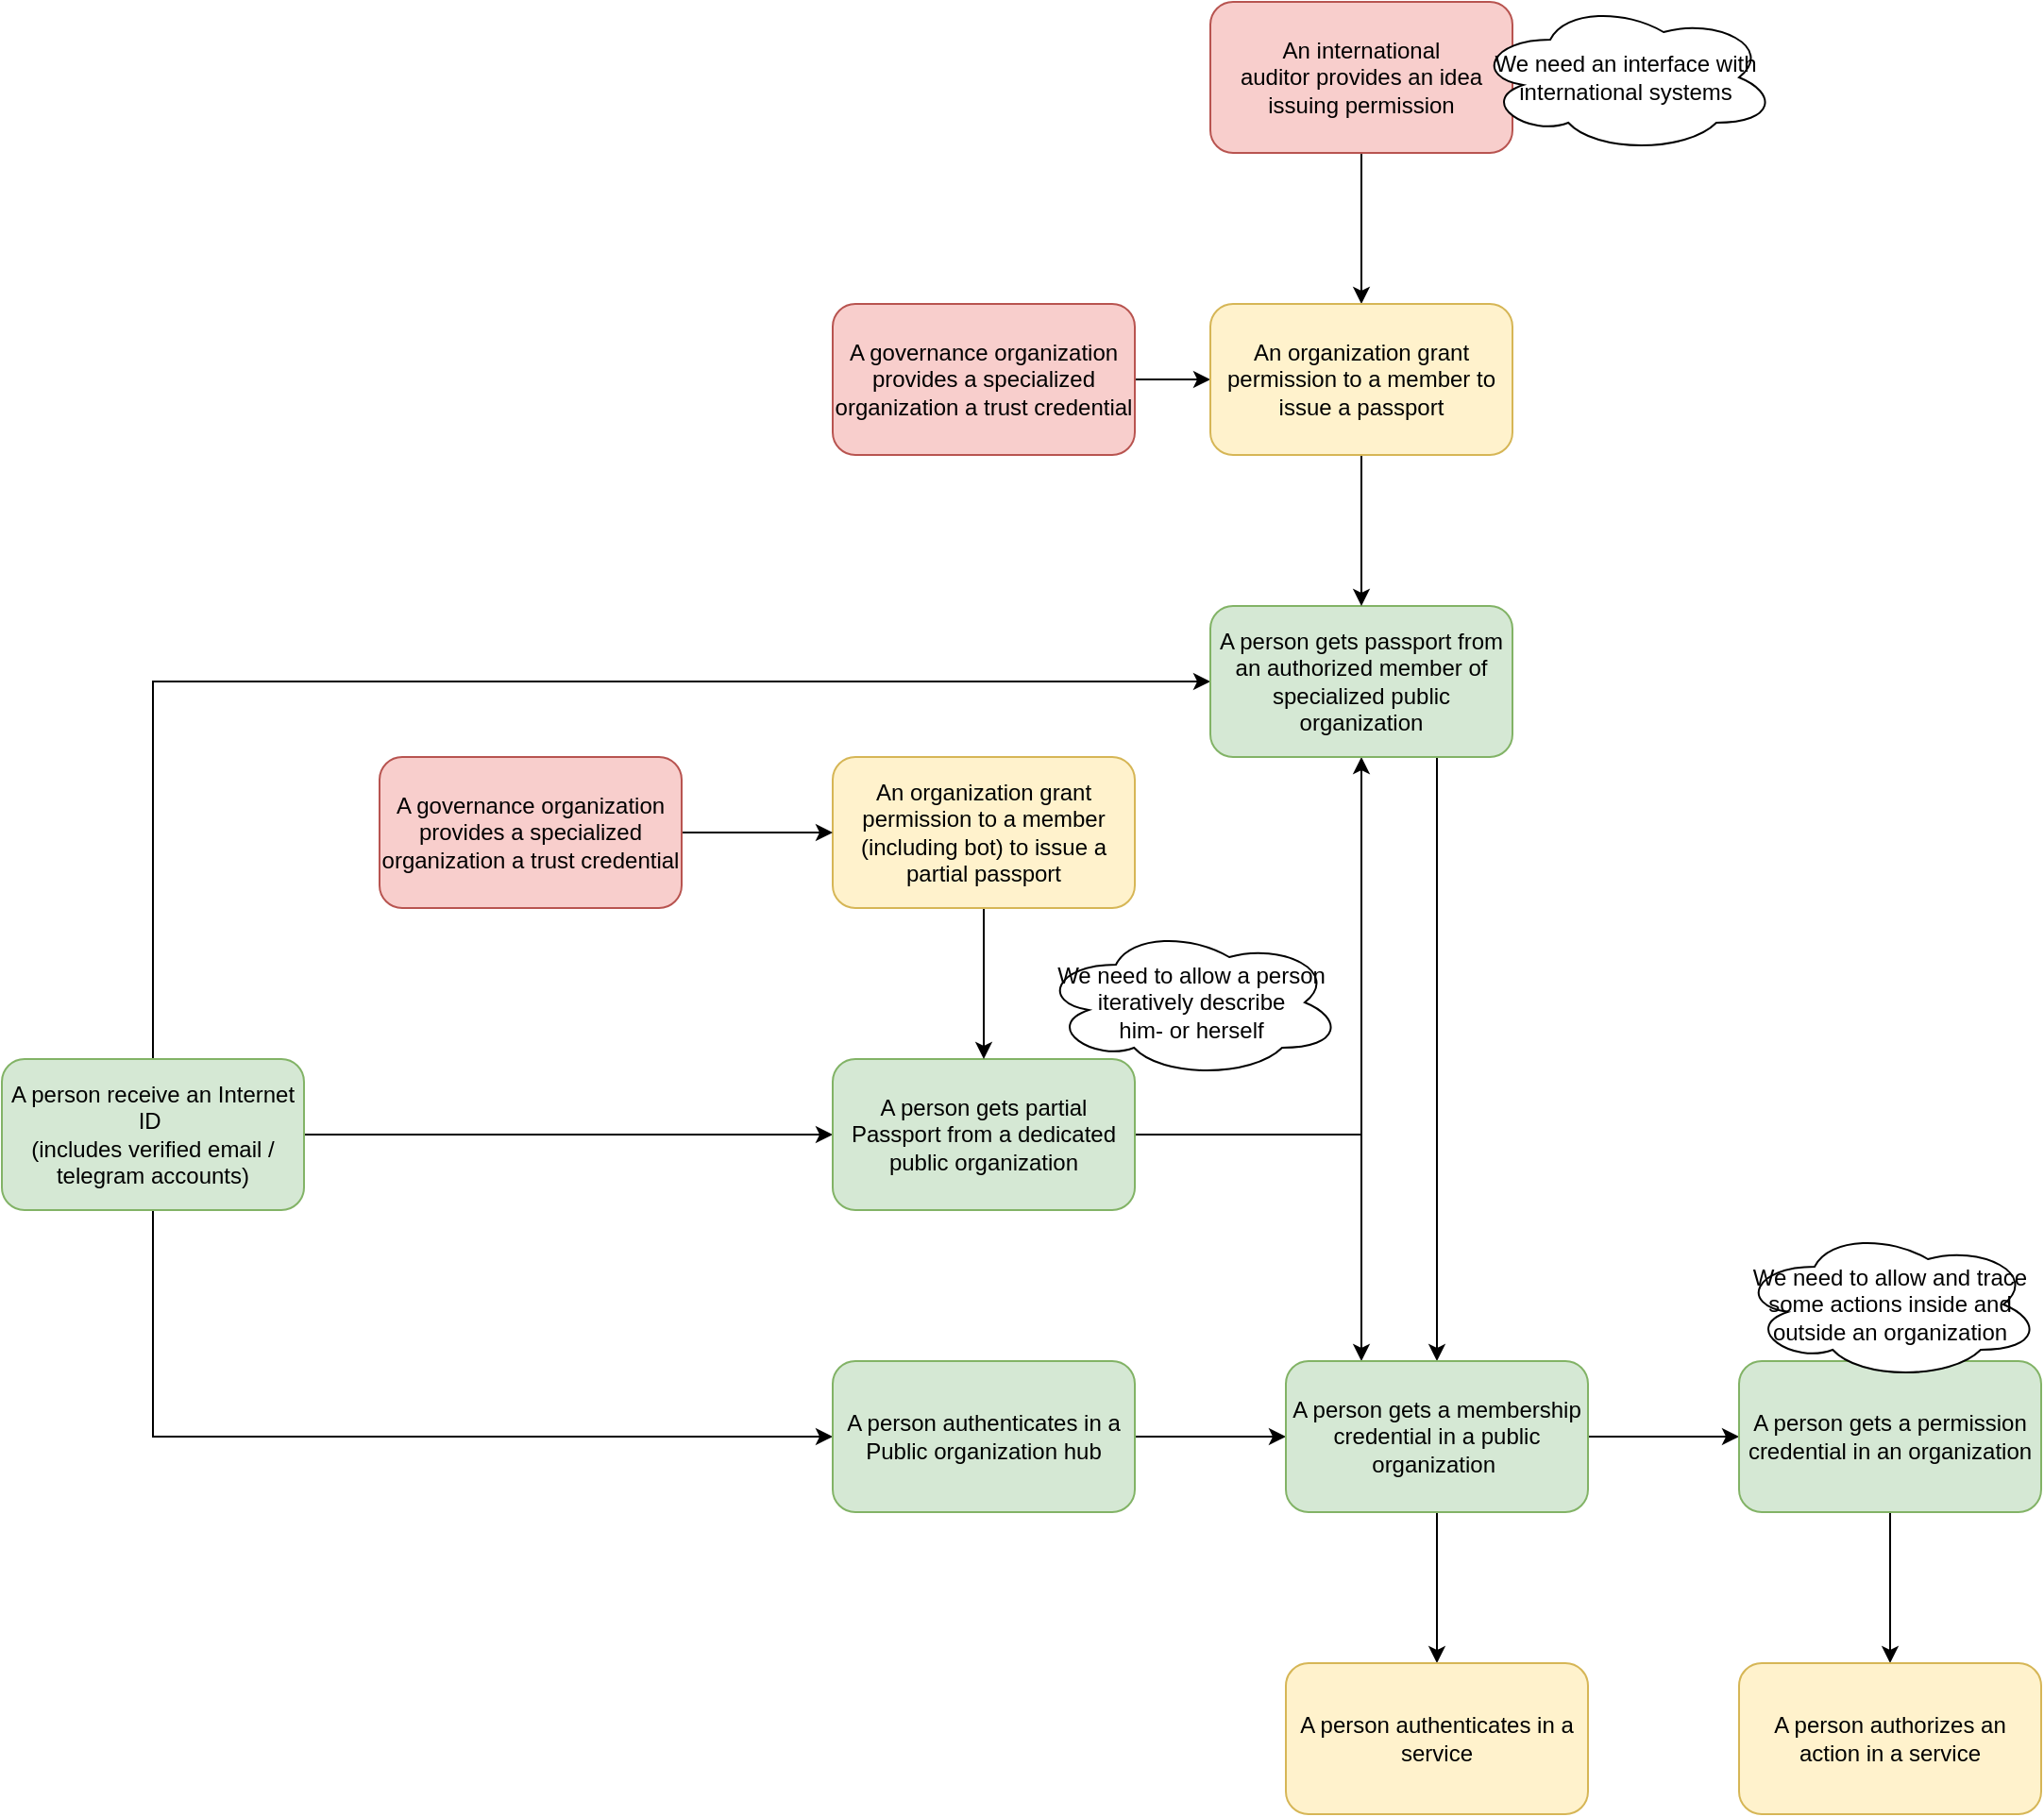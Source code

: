 <mxfile version="15.2.7" type="device" pages="2"><diagram id="hcj8UAIdzPMPjdPm58TI" name="Cases"><mxGraphModel dx="932" dy="596" grid="1" gridSize="10" guides="1" tooltips="1" connect="1" arrows="1" fold="1" page="1" pageScale="1" pageWidth="1169" pageHeight="827" math="0" shadow="0"><root><mxCell id="FZvNkU3VTcBXELt1aOmp-0"/><mxCell id="FZvNkU3VTcBXELt1aOmp-1" parent="FZvNkU3VTcBXELt1aOmp-0"/><mxCell id="GAVTBTwPtG5BF1o9GagY-0" style="edgeStyle=orthogonalEdgeStyle;rounded=0;orthogonalLoop=1;jettySize=auto;html=1;exitX=0.5;exitY=1;exitDx=0;exitDy=0;entryX=0;entryY=0.5;entryDx=0;entryDy=0;" parent="FZvNkU3VTcBXELt1aOmp-1" source="O5qY5neEPpt461qwCbtJ-0" target="O5qY5neEPpt461qwCbtJ-1" edge="1"><mxGeometry relative="1" as="geometry"/></mxCell><mxCell id="lNewoymI2Ko3i6jrMWC_-1" style="edgeStyle=orthogonalEdgeStyle;rounded=0;orthogonalLoop=1;jettySize=auto;html=1;exitX=1;exitY=0.5;exitDx=0;exitDy=0;" parent="FZvNkU3VTcBXELt1aOmp-1" source="O5qY5neEPpt461qwCbtJ-0" target="GAVTBTwPtG5BF1o9GagY-1" edge="1"><mxGeometry relative="1" as="geometry"/></mxCell><mxCell id="lNewoymI2Ko3i6jrMWC_-2" style="edgeStyle=orthogonalEdgeStyle;rounded=0;orthogonalLoop=1;jettySize=auto;html=1;exitX=0.5;exitY=0;exitDx=0;exitDy=0;entryX=0;entryY=0.5;entryDx=0;entryDy=0;" parent="FZvNkU3VTcBXELt1aOmp-1" source="O5qY5neEPpt461qwCbtJ-0" target="lNewoymI2Ko3i6jrMWC_-0" edge="1"><mxGeometry relative="1" as="geometry"/></mxCell><mxCell id="O5qY5neEPpt461qwCbtJ-0" value="A person receive an Internet ID&amp;nbsp;&lt;br&gt;(includes verified email / telegram accounts)" style="rounded=1;whiteSpace=wrap;html=1;fillColor=#d5e8d4;strokeColor=#82b366;" parent="FZvNkU3VTcBXELt1aOmp-1" vertex="1"><mxGeometry x="40" y="600" width="160" height="80" as="geometry"/></mxCell><mxCell id="lNewoymI2Ko3i6jrMWC_-18" style="edgeStyle=orthogonalEdgeStyle;rounded=0;orthogonalLoop=1;jettySize=auto;html=1;exitX=1;exitY=0.5;exitDx=0;exitDy=0;" parent="FZvNkU3VTcBXELt1aOmp-1" source="O5qY5neEPpt461qwCbtJ-1" target="lNewoymI2Ko3i6jrMWC_-15" edge="1"><mxGeometry relative="1" as="geometry"/></mxCell><mxCell id="O5qY5neEPpt461qwCbtJ-1" value="A person authenticates in a Public organization hub" style="rounded=1;whiteSpace=wrap;html=1;fillColor=#d5e8d4;strokeColor=#82b366;" parent="FZvNkU3VTcBXELt1aOmp-1" vertex="1"><mxGeometry x="480" y="760" width="160" height="80" as="geometry"/></mxCell><mxCell id="lNewoymI2Ko3i6jrMWC_-14" style="edgeStyle=orthogonalEdgeStyle;rounded=0;orthogonalLoop=1;jettySize=auto;html=1;exitX=1;exitY=0.5;exitDx=0;exitDy=0;" parent="FZvNkU3VTcBXELt1aOmp-1" source="GAVTBTwPtG5BF1o9GagY-1" target="lNewoymI2Ko3i6jrMWC_-0" edge="1"><mxGeometry relative="1" as="geometry"/></mxCell><mxCell id="lNewoymI2Ko3i6jrMWC_-16" style="edgeStyle=orthogonalEdgeStyle;rounded=0;orthogonalLoop=1;jettySize=auto;html=1;exitX=1;exitY=0.5;exitDx=0;exitDy=0;entryX=0.25;entryY=0;entryDx=0;entryDy=0;" parent="FZvNkU3VTcBXELt1aOmp-1" source="GAVTBTwPtG5BF1o9GagY-1" target="lNewoymI2Ko3i6jrMWC_-15" edge="1"><mxGeometry relative="1" as="geometry"/></mxCell><mxCell id="GAVTBTwPtG5BF1o9GagY-1" value="A person gets partial Passport from a dedicated public organization" style="rounded=1;whiteSpace=wrap;html=1;fillColor=#d5e8d4;strokeColor=#82b366;" parent="FZvNkU3VTcBXELt1aOmp-1" vertex="1"><mxGeometry x="480" y="600" width="160" height="80" as="geometry"/></mxCell><mxCell id="lNewoymI2Ko3i6jrMWC_-17" style="edgeStyle=orthogonalEdgeStyle;rounded=0;orthogonalLoop=1;jettySize=auto;html=1;exitX=0.75;exitY=1;exitDx=0;exitDy=0;" parent="FZvNkU3VTcBXELt1aOmp-1" source="lNewoymI2Ko3i6jrMWC_-0" target="lNewoymI2Ko3i6jrMWC_-15" edge="1"><mxGeometry relative="1" as="geometry"/></mxCell><mxCell id="lNewoymI2Ko3i6jrMWC_-0" value="A person gets passport from an authorized member of specialized public organization" style="rounded=1;whiteSpace=wrap;html=1;fillColor=#d5e8d4;strokeColor=#82b366;" parent="FZvNkU3VTcBXELt1aOmp-1" vertex="1"><mxGeometry x="680" y="360" width="160" height="80" as="geometry"/></mxCell><mxCell id="lNewoymI2Ko3i6jrMWC_-4" style="edgeStyle=orthogonalEdgeStyle;rounded=0;orthogonalLoop=1;jettySize=auto;html=1;exitX=1;exitY=0.5;exitDx=0;exitDy=0;entryX=0;entryY=0.5;entryDx=0;entryDy=0;" parent="FZvNkU3VTcBXELt1aOmp-1" source="lNewoymI2Ko3i6jrMWC_-3" target="lNewoymI2Ko3i6jrMWC_-7" edge="1"><mxGeometry relative="1" as="geometry"><mxPoint x="720" y="200" as="targetPoint"/></mxGeometry></mxCell><mxCell id="lNewoymI2Ko3i6jrMWC_-3" value="A governance organization provides a specialized organization a trust credential" style="rounded=1;whiteSpace=wrap;html=1;fillColor=#f8cecc;strokeColor=#b85450;" parent="FZvNkU3VTcBXELt1aOmp-1" vertex="1"><mxGeometry x="480" y="200" width="160" height="80" as="geometry"/></mxCell><mxCell id="lNewoymI2Ko3i6jrMWC_-9" style="edgeStyle=orthogonalEdgeStyle;rounded=0;orthogonalLoop=1;jettySize=auto;html=1;exitX=0.5;exitY=1;exitDx=0;exitDy=0;" parent="FZvNkU3VTcBXELt1aOmp-1" source="lNewoymI2Ko3i6jrMWC_-5" target="lNewoymI2Ko3i6jrMWC_-7" edge="1"><mxGeometry relative="1" as="geometry"/></mxCell><mxCell id="lNewoymI2Ko3i6jrMWC_-5" value="An international auditor&amp;nbsp;provides an idea issuing permission" style="rounded=1;whiteSpace=wrap;html=1;fillColor=#f8cecc;strokeColor=#b85450;" parent="FZvNkU3VTcBXELt1aOmp-1" vertex="1"><mxGeometry x="680" y="40" width="160" height="80" as="geometry"/></mxCell><mxCell id="lNewoymI2Ko3i6jrMWC_-8" style="edgeStyle=orthogonalEdgeStyle;rounded=0;orthogonalLoop=1;jettySize=auto;html=1;exitX=0.5;exitY=1;exitDx=0;exitDy=0;entryX=0.5;entryY=0;entryDx=0;entryDy=0;" parent="FZvNkU3VTcBXELt1aOmp-1" source="lNewoymI2Ko3i6jrMWC_-7" target="lNewoymI2Ko3i6jrMWC_-0" edge="1"><mxGeometry relative="1" as="geometry"/></mxCell><mxCell id="lNewoymI2Ko3i6jrMWC_-7" value="An organization grant permission to a member to issue a passport" style="rounded=1;whiteSpace=wrap;html=1;fillColor=#fff2cc;strokeColor=#d6b656;" parent="FZvNkU3VTcBXELt1aOmp-1" vertex="1"><mxGeometry x="680" y="200" width="160" height="80" as="geometry"/></mxCell><mxCell id="lNewoymI2Ko3i6jrMWC_-13" style="edgeStyle=orthogonalEdgeStyle;rounded=0;orthogonalLoop=1;jettySize=auto;html=1;exitX=0.5;exitY=1;exitDx=0;exitDy=0;entryX=0.5;entryY=0;entryDx=0;entryDy=0;" parent="FZvNkU3VTcBXELt1aOmp-1" source="lNewoymI2Ko3i6jrMWC_-10" target="GAVTBTwPtG5BF1o9GagY-1" edge="1"><mxGeometry relative="1" as="geometry"/></mxCell><mxCell id="lNewoymI2Ko3i6jrMWC_-10" value="An organization grant permission to a member (including bot) to issue a partial passport" style="rounded=1;whiteSpace=wrap;html=1;fillColor=#fff2cc;strokeColor=#d6b656;" parent="FZvNkU3VTcBXELt1aOmp-1" vertex="1"><mxGeometry x="480" y="440" width="160" height="80" as="geometry"/></mxCell><mxCell id="lNewoymI2Ko3i6jrMWC_-12" style="edgeStyle=orthogonalEdgeStyle;rounded=0;orthogonalLoop=1;jettySize=auto;html=1;exitX=1;exitY=0.5;exitDx=0;exitDy=0;" parent="FZvNkU3VTcBXELt1aOmp-1" source="lNewoymI2Ko3i6jrMWC_-11" target="lNewoymI2Ko3i6jrMWC_-10" edge="1"><mxGeometry relative="1" as="geometry"/></mxCell><mxCell id="lNewoymI2Ko3i6jrMWC_-11" value="A governance organization provides a specialized organization a trust credential" style="rounded=1;whiteSpace=wrap;html=1;fillColor=#f8cecc;strokeColor=#b85450;" parent="FZvNkU3VTcBXELt1aOmp-1" vertex="1"><mxGeometry x="240" y="440" width="160" height="80" as="geometry"/></mxCell><mxCell id="lNewoymI2Ko3i6jrMWC_-20" style="edgeStyle=orthogonalEdgeStyle;rounded=0;orthogonalLoop=1;jettySize=auto;html=1;exitX=1;exitY=0.5;exitDx=0;exitDy=0;" parent="FZvNkU3VTcBXELt1aOmp-1" source="lNewoymI2Ko3i6jrMWC_-15" target="lNewoymI2Ko3i6jrMWC_-19" edge="1"><mxGeometry relative="1" as="geometry"/></mxCell><mxCell id="lNewoymI2Ko3i6jrMWC_-22" style="edgeStyle=orthogonalEdgeStyle;rounded=0;orthogonalLoop=1;jettySize=auto;html=1;exitX=0.5;exitY=1;exitDx=0;exitDy=0;" parent="FZvNkU3VTcBXELt1aOmp-1" source="lNewoymI2Ko3i6jrMWC_-15" target="lNewoymI2Ko3i6jrMWC_-21" edge="1"><mxGeometry relative="1" as="geometry"/></mxCell><mxCell id="lNewoymI2Ko3i6jrMWC_-15" value="A person gets a membership credential in a public organization&amp;nbsp;" style="rounded=1;whiteSpace=wrap;html=1;fillColor=#d5e8d4;strokeColor=#82b366;" parent="FZvNkU3VTcBXELt1aOmp-1" vertex="1"><mxGeometry x="720" y="760" width="160" height="80" as="geometry"/></mxCell><mxCell id="lNewoymI2Ko3i6jrMWC_-24" style="edgeStyle=orthogonalEdgeStyle;rounded=0;orthogonalLoop=1;jettySize=auto;html=1;exitX=0.5;exitY=1;exitDx=0;exitDy=0;entryX=0.5;entryY=0;entryDx=0;entryDy=0;" parent="FZvNkU3VTcBXELt1aOmp-1" source="lNewoymI2Ko3i6jrMWC_-19" target="lNewoymI2Ko3i6jrMWC_-23" edge="1"><mxGeometry relative="1" as="geometry"/></mxCell><mxCell id="lNewoymI2Ko3i6jrMWC_-19" value="A person gets a permission credential in an organization" style="rounded=1;whiteSpace=wrap;html=1;fillColor=#d5e8d4;strokeColor=#82b366;" parent="FZvNkU3VTcBXELt1aOmp-1" vertex="1"><mxGeometry x="960" y="760" width="160" height="80" as="geometry"/></mxCell><mxCell id="lNewoymI2Ko3i6jrMWC_-21" value="A person authenticates in a service" style="rounded=1;whiteSpace=wrap;html=1;fillColor=#fff2cc;strokeColor=#d6b656;" parent="FZvNkU3VTcBXELt1aOmp-1" vertex="1"><mxGeometry x="720" y="920" width="160" height="80" as="geometry"/></mxCell><mxCell id="lNewoymI2Ko3i6jrMWC_-23" value="A person authorizes an action in a service" style="rounded=1;whiteSpace=wrap;html=1;fillColor=#fff2cc;strokeColor=#d6b656;" parent="FZvNkU3VTcBXELt1aOmp-1" vertex="1"><mxGeometry x="960" y="920" width="160" height="80" as="geometry"/></mxCell><mxCell id="lNewoymI2Ko3i6jrMWC_-25" value="We need to allow a person iteratively describe&lt;br&gt;him- or herself" style="ellipse;shape=cloud;whiteSpace=wrap;html=1;" parent="FZvNkU3VTcBXELt1aOmp-1" vertex="1"><mxGeometry x="590" y="530" width="160" height="80" as="geometry"/></mxCell><mxCell id="lNewoymI2Ko3i6jrMWC_-26" value="We need an interface with international systems" style="ellipse;shape=cloud;whiteSpace=wrap;html=1;" parent="FZvNkU3VTcBXELt1aOmp-1" vertex="1"><mxGeometry x="820" y="40" width="160" height="80" as="geometry"/></mxCell><mxCell id="lNewoymI2Ko3i6jrMWC_-27" value="We need to allow and trace some actions inside and outside an organization" style="ellipse;shape=cloud;whiteSpace=wrap;html=1;" parent="FZvNkU3VTcBXELt1aOmp-1" vertex="1"><mxGeometry x="960" y="690" width="160" height="80" as="geometry"/></mxCell></root></mxGraphModel></diagram><diagram id="Jn2m5-yXsFgkmx8o-HTQ" name="Ecosystem outline"><mxGraphModel dx="1096" dy="701" grid="1" gridSize="10" guides="1" tooltips="1" connect="1" arrows="1" fold="1" page="1" pageScale="1" pageWidth="1169" pageHeight="827" math="0" shadow="0"><root><mxCell id="0"/><mxCell id="1" parent="0"/><mxCell id="lqzRs5INcwpJMhE87tCg-4" style="edgeStyle=orthogonalEdgeStyle;rounded=0;orthogonalLoop=1;jettySize=auto;html=1;exitX=1;exitY=0.5;exitDx=0;exitDy=0;" edge="1" parent="1" source="lqzRs5INcwpJMhE87tCg-2" target="lqzRs5INcwpJMhE87tCg-3"><mxGeometry relative="1" as="geometry"/></mxCell><mxCell id="lqzRs5INcwpJMhE87tCg-8" style="edgeStyle=orthogonalEdgeStyle;rounded=0;orthogonalLoop=1;jettySize=auto;html=1;exitX=0.75;exitY=0;exitDx=0;exitDy=0;entryX=0;entryY=0.75;entryDx=0;entryDy=0;" edge="1" parent="1" source="lqzRs5INcwpJMhE87tCg-2" target="lqzRs5INcwpJMhE87tCg-7"><mxGeometry relative="1" as="geometry"/></mxCell><mxCell id="lqzRs5INcwpJMhE87tCg-15" style="edgeStyle=orthogonalEdgeStyle;rounded=0;orthogonalLoop=1;jettySize=auto;html=1;exitX=0.75;exitY=1;exitDx=0;exitDy=0;entryX=0.25;entryY=0;entryDx=0;entryDy=0;" edge="1" parent="1" source="lqzRs5INcwpJMhE87tCg-2" target="lqzRs5INcwpJMhE87tCg-14"><mxGeometry relative="1" as="geometry"><mxPoint x="679.0" y="720" as="targetPoint"/></mxGeometry></mxCell><mxCell id="lqzRs5INcwpJMhE87tCg-36" style="edgeStyle=orthogonalEdgeStyle;rounded=0;orthogonalLoop=1;jettySize=auto;html=1;exitX=0.25;exitY=1;exitDx=0;exitDy=0;" edge="1" parent="1" source="lqzRs5INcwpJMhE87tCg-2" target="lqzRs5INcwpJMhE87tCg-35"><mxGeometry relative="1" as="geometry"/></mxCell><mxCell id="yeqbrN2vF4SWpA9fgGGg-2" style="edgeStyle=orthogonalEdgeStyle;rounded=0;orthogonalLoop=1;jettySize=auto;html=1;exitX=0.25;exitY=0;exitDx=0;exitDy=0;entryX=0.5;entryY=1;entryDx=0;entryDy=0;" edge="1" parent="1" source="lqzRs5INcwpJMhE87tCg-2" target="yeqbrN2vF4SWpA9fgGGg-4"><mxGeometry relative="1" as="geometry"><mxPoint x="559.06" y="380" as="targetPoint"/></mxGeometry></mxCell><mxCell id="lqzRs5INcwpJMhE87tCg-2" value="Verified Internet ID&lt;br&gt;(telegram / email)" style="rounded=0;whiteSpace=wrap;html=1;fillColor=#d5e8d4;strokeColor=#82b366;" vertex="1" parent="1"><mxGeometry x="519" y="520" width="160" height="80" as="geometry"/></mxCell><mxCell id="lqzRs5INcwpJMhE87tCg-6" style="edgeStyle=orthogonalEdgeStyle;rounded=0;orthogonalLoop=1;jettySize=auto;html=1;exitX=0.75;exitY=1;exitDx=0;exitDy=0;entryX=0;entryY=0.5;entryDx=0;entryDy=0;" edge="1" parent="1" source="lqzRs5INcwpJMhE87tCg-3" target="lqzRs5INcwpJMhE87tCg-5"><mxGeometry relative="1" as="geometry"/></mxCell><mxCell id="lqzRs5INcwpJMhE87tCg-16" style="edgeStyle=orthogonalEdgeStyle;rounded=0;orthogonalLoop=1;jettySize=auto;html=1;exitX=0.25;exitY=1;exitDx=0;exitDy=0;entryX=0.75;entryY=0;entryDx=0;entryDy=0;" edge="1" parent="1" source="lqzRs5INcwpJMhE87tCg-3" target="lqzRs5INcwpJMhE87tCg-14"><mxGeometry relative="1" as="geometry"/></mxCell><mxCell id="lqzRs5INcwpJMhE87tCg-3" value="Public Organization ID&lt;br&gt;[Verified Internet ID]&lt;br&gt;(addition telegram / email)&lt;br&gt;organization&lt;br&gt;name" style="rounded=0;whiteSpace=wrap;html=1;fillColor=#d5e8d4;strokeColor=#82b366;" vertex="1" parent="1"><mxGeometry x="799.0" y="520" width="160" height="80" as="geometry"/></mxCell><mxCell id="lqzRs5INcwpJMhE87tCg-13" style="edgeStyle=orthogonalEdgeStyle;rounded=0;orthogonalLoop=1;jettySize=auto;html=1;exitX=0.5;exitY=1;exitDx=0;exitDy=0;" edge="1" parent="1" source="lqzRs5INcwpJMhE87tCg-5" target="lqzRs5INcwpJMhE87tCg-11"><mxGeometry relative="1" as="geometry"/></mxCell><mxCell id="lqzRs5INcwpJMhE87tCg-5" value="Organization Permission&lt;br&gt;[Organization Founder ID]&lt;br&gt;[Public Organization ID]&lt;br&gt;capability" style="rounded=0;whiteSpace=wrap;html=1;fillColor=#d5e8d4;strokeColor=#82b366;" vertex="1" parent="1"><mxGeometry x="959.0" y="680" width="160" height="80" as="geometry"/></mxCell><mxCell id="lqzRs5INcwpJMhE87tCg-9" style="edgeStyle=orthogonalEdgeStyle;rounded=0;orthogonalLoop=1;jettySize=auto;html=1;exitX=0.5;exitY=1;exitDx=0;exitDy=0;dashed=1;" edge="1" parent="1" source="lqzRs5INcwpJMhE87tCg-7" target="lqzRs5INcwpJMhE87tCg-3"><mxGeometry relative="1" as="geometry"/></mxCell><mxCell id="lqzRs5INcwpJMhE87tCg-10" style="edgeStyle=orthogonalEdgeStyle;rounded=0;orthogonalLoop=1;jettySize=auto;html=1;exitX=1;exitY=0.5;exitDx=0;exitDy=0;entryX=0.5;entryY=0;entryDx=0;entryDy=0;dashed=1;" edge="1" parent="1" source="lqzRs5INcwpJMhE87tCg-7" target="lqzRs5INcwpJMhE87tCg-5"><mxGeometry relative="1" as="geometry"/></mxCell><mxCell id="yeqbrN2vF4SWpA9fgGGg-6" style="edgeStyle=orthogonalEdgeStyle;rounded=0;orthogonalLoop=1;jettySize=auto;html=1;exitX=1;exitY=0.5;exitDx=0;exitDy=0;entryX=1;entryY=0.5;entryDx=0;entryDy=0;dashed=1;" edge="1" parent="1" source="lqzRs5INcwpJMhE87tCg-5" target="yeqbrN2vF4SWpA9fgGGg-4"><mxGeometry relative="1" as="geometry"><Array as="points"><mxPoint x="1200" y="720"/><mxPoint x="1200" y="120"/><mxPoint x="680" y="120"/><mxPoint x="680" y="240"/></Array></mxGeometry></mxCell><mxCell id="lqzRs5INcwpJMhE87tCg-7" value="Organization Founder ID&lt;br&gt;(telegram / email)" style="rounded=0;whiteSpace=wrap;html=1;fillColor=#d5e8d4;strokeColor=#82b366;" vertex="1" parent="1"><mxGeometry x="799.0" y="360" width="160" height="80" as="geometry"/></mxCell><mxCell id="lqzRs5INcwpJMhE87tCg-11" value="Authorize some action in a service" style="rounded=1;whiteSpace=wrap;html=1;fillColor=#fff2cc;strokeColor=#d6b656;" vertex="1" parent="1"><mxGeometry x="959.0" y="840" width="160" height="40" as="geometry"/></mxCell><mxCell id="lqzRs5INcwpJMhE87tCg-14" value="Authenticate in some service" style="rounded=1;whiteSpace=wrap;html=1;fillColor=#fff2cc;strokeColor=#d6b656;" vertex="1" parent="1"><mxGeometry x="719.0" y="840" width="160" height="40" as="geometry"/></mxCell><mxCell id="lqzRs5INcwpJMhE87tCg-20" style="edgeStyle=orthogonalEdgeStyle;rounded=0;orthogonalLoop=1;jettySize=auto;html=1;exitX=0.5;exitY=1;exitDx=0;exitDy=0;" edge="1" parent="1" source="lqzRs5INcwpJMhE87tCg-17" target="lqzRs5INcwpJMhE87tCg-19"><mxGeometry relative="1" as="geometry"/></mxCell><mxCell id="lqzRs5INcwpJMhE87tCg-17" value="Governance trust&amp;nbsp;&lt;br&gt;credential" style="rounded=1;whiteSpace=wrap;html=1;fillColor=#f8cecc;strokeColor=#b85450;" vertex="1" parent="1"><mxGeometry x="279" y="400" width="160" height="80" as="geometry"/></mxCell><mxCell id="lqzRs5INcwpJMhE87tCg-21" style="edgeStyle=orthogonalEdgeStyle;rounded=0;orthogonalLoop=1;jettySize=auto;html=1;exitX=1;exitY=0.5;exitDx=0;exitDy=0;" edge="1" parent="1" source="lqzRs5INcwpJMhE87tCg-19" target="lqzRs5INcwpJMhE87tCg-2"><mxGeometry relative="1" as="geometry"/></mxCell><mxCell id="lqzRs5INcwpJMhE87tCg-19" value="Internet ID Issuer" style="shape=parallelogram;perimeter=parallelogramPerimeter;whiteSpace=wrap;html=1;fixedSize=1;fillColor=#dae8fc;strokeColor=#6c8ebf;" vertex="1" parent="1"><mxGeometry x="279" y="520" width="160" height="80" as="geometry"/></mxCell><mxCell id="lqzRs5INcwpJMhE87tCg-23" style="edgeStyle=orthogonalEdgeStyle;rounded=0;orthogonalLoop=1;jettySize=auto;html=1;exitX=0.5;exitY=1;exitDx=0;exitDy=0;entryX=0.25;entryY=0;entryDx=0;entryDy=0;" edge="1" parent="1" source="lqzRs5INcwpJMhE87tCg-22" target="lqzRs5INcwpJMhE87tCg-7"><mxGeometry relative="1" as="geometry"/></mxCell><mxCell id="lqzRs5INcwpJMhE87tCg-22" value="Self issuing" style="shape=parallelogram;perimeter=parallelogramPerimeter;whiteSpace=wrap;html=1;fixedSize=1;fillColor=#dae8fc;strokeColor=#6c8ebf;" vertex="1" parent="1"><mxGeometry x="759.0" y="200" width="160" height="80" as="geometry"/></mxCell><mxCell id="lqzRs5INcwpJMhE87tCg-26" style="edgeStyle=orthogonalEdgeStyle;rounded=0;orthogonalLoop=1;jettySize=auto;html=1;exitX=0.5;exitY=1;exitDx=0;exitDy=0;entryX=0.75;entryY=0;entryDx=0;entryDy=0;" edge="1" parent="1" source="lqzRs5INcwpJMhE87tCg-25" target="lqzRs5INcwpJMhE87tCg-7"><mxGeometry relative="1" as="geometry"/></mxCell><mxCell id="lqzRs5INcwpJMhE87tCg-25" value="Governance trust&amp;nbsp;&lt;br&gt;credential" style="rounded=1;whiteSpace=wrap;html=1;fillColor=#f8cecc;strokeColor=#b85450;" vertex="1" parent="1"><mxGeometry x="959.0" y="200" width="160" height="80" as="geometry"/></mxCell><mxCell id="lqzRs5INcwpJMhE87tCg-38" style="edgeStyle=orthogonalEdgeStyle;rounded=0;orthogonalLoop=1;jettySize=auto;html=1;exitX=0.5;exitY=1;exitDx=0;exitDy=0;entryX=0;entryY=0.5;entryDx=0;entryDy=0;" edge="1" parent="1" source="lqzRs5INcwpJMhE87tCg-27" target="lqzRs5INcwpJMhE87tCg-35"><mxGeometry relative="1" as="geometry"><Array as="points"><mxPoint x="359" y="1080"/></Array></mxGeometry></mxCell><mxCell id="lqzRs5INcwpJMhE87tCg-42" style="edgeStyle=orthogonalEdgeStyle;rounded=0;orthogonalLoop=1;jettySize=auto;html=1;exitX=1;exitY=0.5;exitDx=0;exitDy=0;entryX=0;entryY=0.5;entryDx=0;entryDy=0;" edge="1" parent="1" source="lqzRs5INcwpJMhE87tCg-27" target="lqzRs5INcwpJMhE87tCg-40"><mxGeometry relative="1" as="geometry"><Array as="points"><mxPoint x="680" y="960"/><mxPoint x="680" y="960"/></Array></mxGeometry></mxCell><mxCell id="lqzRs5INcwpJMhE87tCg-44" style="edgeStyle=orthogonalEdgeStyle;rounded=0;orthogonalLoop=1;jettySize=auto;html=1;exitX=0;exitY=0.75;exitDx=0;exitDy=0;" edge="1" parent="1" source="lqzRs5INcwpJMhE87tCg-27" target="lqzRs5INcwpJMhE87tCg-43"><mxGeometry relative="1" as="geometry"/></mxCell><mxCell id="lqzRs5INcwpJMhE87tCg-27" value="Person ID (Passport)&lt;br&gt;personal number&lt;br&gt;biometry&lt;br&gt;birthday&lt;br&gt;first-, lastname" style="rounded=0;whiteSpace=wrap;html=1;fillColor=#d5e8d4;strokeColor=#82b366;" vertex="1" parent="1"><mxGeometry x="279" y="920" width="160" height="80" as="geometry"/></mxCell><mxCell id="lqzRs5INcwpJMhE87tCg-31" style="edgeStyle=orthogonalEdgeStyle;rounded=0;orthogonalLoop=1;jettySize=auto;html=1;exitX=0.5;exitY=1;exitDx=0;exitDy=0;" edge="1" parent="1" source="lqzRs5INcwpJMhE87tCg-28" target="lqzRs5INcwpJMhE87tCg-27"><mxGeometry relative="1" as="geometry"/></mxCell><mxCell id="lqzRs5INcwpJMhE87tCg-28" value="Passport Issuer" style="shape=parallelogram;perimeter=parallelogramPerimeter;whiteSpace=wrap;html=1;fixedSize=1;fillColor=#dae8fc;strokeColor=#6c8ebf;" vertex="1" parent="1"><mxGeometry x="279" y="760" width="160" height="80" as="geometry"/></mxCell><mxCell id="lqzRs5INcwpJMhE87tCg-30" style="edgeStyle=orthogonalEdgeStyle;rounded=0;orthogonalLoop=1;jettySize=auto;html=1;exitX=0.5;exitY=1;exitDx=0;exitDy=0;entryX=0.5;entryY=0;entryDx=0;entryDy=0;" edge="1" parent="1" source="lqzRs5INcwpJMhE87tCg-29" target="lqzRs5INcwpJMhE87tCg-28"><mxGeometry relative="1" as="geometry"/></mxCell><mxCell id="lqzRs5INcwpJMhE87tCg-29" value="Governance trust&amp;nbsp;&lt;br&gt;credential" style="rounded=1;whiteSpace=wrap;html=1;fillColor=#f8cecc;strokeColor=#b85450;" vertex="1" parent="1"><mxGeometry x="279" y="640" width="160" height="80" as="geometry"/></mxCell><mxCell id="lqzRs5INcwpJMhE87tCg-33" style="edgeStyle=orthogonalEdgeStyle;rounded=0;orthogonalLoop=1;jettySize=auto;html=1;exitX=1;exitY=0.5;exitDx=0;exitDy=0;" edge="1" parent="1" source="lqzRs5INcwpJMhE87tCg-32" target="lqzRs5INcwpJMhE87tCg-28"><mxGeometry relative="1" as="geometry"/></mxCell><mxCell id="lqzRs5INcwpJMhE87tCg-32" value="International&amp;nbsp;auditor trust&amp;nbsp;&lt;br&gt;credential" style="rounded=1;whiteSpace=wrap;html=1;fillColor=#f8cecc;strokeColor=#b85450;" vertex="1" parent="1"><mxGeometry x="79" y="760" width="160" height="80" as="geometry"/></mxCell><mxCell id="lqzRs5INcwpJMhE87tCg-41" style="edgeStyle=orthogonalEdgeStyle;rounded=0;orthogonalLoop=1;jettySize=auto;html=1;exitX=0.5;exitY=0;exitDx=0;exitDy=0;" edge="1" parent="1" source="lqzRs5INcwpJMhE87tCg-34" target="lqzRs5INcwpJMhE87tCg-40"><mxGeometry relative="1" as="geometry"/></mxCell><mxCell id="lqzRs5INcwpJMhE87tCg-34" value="Personalized Internet ID&lt;br&gt;(telegram / email)" style="rounded=0;whiteSpace=wrap;html=1;fillColor=#d5e8d4;strokeColor=#82b366;" vertex="1" parent="1"><mxGeometry x="719.0" y="1040" width="160" height="80" as="geometry"/></mxCell><mxCell id="lqzRs5INcwpJMhE87tCg-39" style="edgeStyle=orthogonalEdgeStyle;rounded=0;orthogonalLoop=1;jettySize=auto;html=1;exitX=1;exitY=0.5;exitDx=0;exitDy=0;" edge="1" parent="1" source="lqzRs5INcwpJMhE87tCg-35" target="lqzRs5INcwpJMhE87tCg-34"><mxGeometry relative="1" as="geometry"/></mxCell><mxCell id="lqzRs5INcwpJMhE87tCg-35" value="Self issuing" style="shape=parallelogram;perimeter=parallelogramPerimeter;whiteSpace=wrap;html=1;fixedSize=1;fillColor=#dae8fc;strokeColor=#6c8ebf;" vertex="1" parent="1"><mxGeometry x="479" y="1040" width="160" height="80" as="geometry"/></mxCell><mxCell id="lqzRs5INcwpJMhE87tCg-40" value="Authenticate in some KYC requesting service" style="rounded=1;whiteSpace=wrap;html=1;fillColor=#fff2cc;strokeColor=#d6b656;" vertex="1" parent="1"><mxGeometry x="719.0" y="940" width="160" height="40" as="geometry"/></mxCell><mxCell id="lqzRs5INcwpJMhE87tCg-43" value="Authenticate in identification requiring service" style="rounded=1;whiteSpace=wrap;html=1;fillColor=#fff2cc;strokeColor=#d6b656;" vertex="1" parent="1"><mxGeometry x="40" y="1080" width="160" height="40" as="geometry"/></mxCell><mxCell id="yeqbrN2vF4SWpA9fgGGg-3" style="edgeStyle=orthogonalEdgeStyle;rounded=0;orthogonalLoop=1;jettySize=auto;html=1;exitX=0;exitY=0.5;exitDx=0;exitDy=0;entryX=0;entryY=0.25;entryDx=0;entryDy=0;" edge="1" parent="1" source="yeqbrN2vF4SWpA9fgGGg-1" target="lqzRs5INcwpJMhE87tCg-27"><mxGeometry relative="1" as="geometry"><Array as="points"><mxPoint x="40" y="240"/><mxPoint x="40" y="940"/></Array></mxGeometry></mxCell><mxCell id="yeqbrN2vF4SWpA9fgGGg-1" value="Partial Person ID" style="rounded=0;whiteSpace=wrap;html=1;fillColor=#d5e8d4;strokeColor=#82b366;" vertex="1" parent="1"><mxGeometry x="279" y="200" width="160" height="80" as="geometry"/></mxCell><mxCell id="yeqbrN2vF4SWpA9fgGGg-5" style="edgeStyle=orthogonalEdgeStyle;rounded=0;orthogonalLoop=1;jettySize=auto;html=1;exitX=0;exitY=0.5;exitDx=0;exitDy=0;" edge="1" parent="1" source="yeqbrN2vF4SWpA9fgGGg-4" target="yeqbrN2vF4SWpA9fgGGg-1"><mxGeometry relative="1" as="geometry"/></mxCell><mxCell id="yeqbrN2vF4SWpA9fgGGg-4" value="Issue partial Person ID" style="shape=parallelogram;perimeter=parallelogramPerimeter;whiteSpace=wrap;html=1;fixedSize=1;fillColor=#dae8fc;strokeColor=#6c8ebf;" vertex="1" parent="1"><mxGeometry x="479.0" y="200" width="160" height="80" as="geometry"/></mxCell><mxCell id="yeqbrN2vF4SWpA9fgGGg-8" style="edgeStyle=orthogonalEdgeStyle;rounded=0;orthogonalLoop=1;jettySize=auto;html=1;exitX=0.5;exitY=1;exitDx=0;exitDy=0;" edge="1" parent="1" source="yeqbrN2vF4SWpA9fgGGg-7" target="yeqbrN2vF4SWpA9fgGGg-4"><mxGeometry relative="1" as="geometry"/></mxCell><mxCell id="yeqbrN2vF4SWpA9fgGGg-7" value="Governance trust&amp;nbsp;&lt;br&gt;credential" style="rounded=1;whiteSpace=wrap;html=1;fillColor=#f8cecc;strokeColor=#b85450;" vertex="1" parent="1"><mxGeometry x="479.0" y="40" width="160" height="80" as="geometry"/></mxCell></root></mxGraphModel></diagram></mxfile>